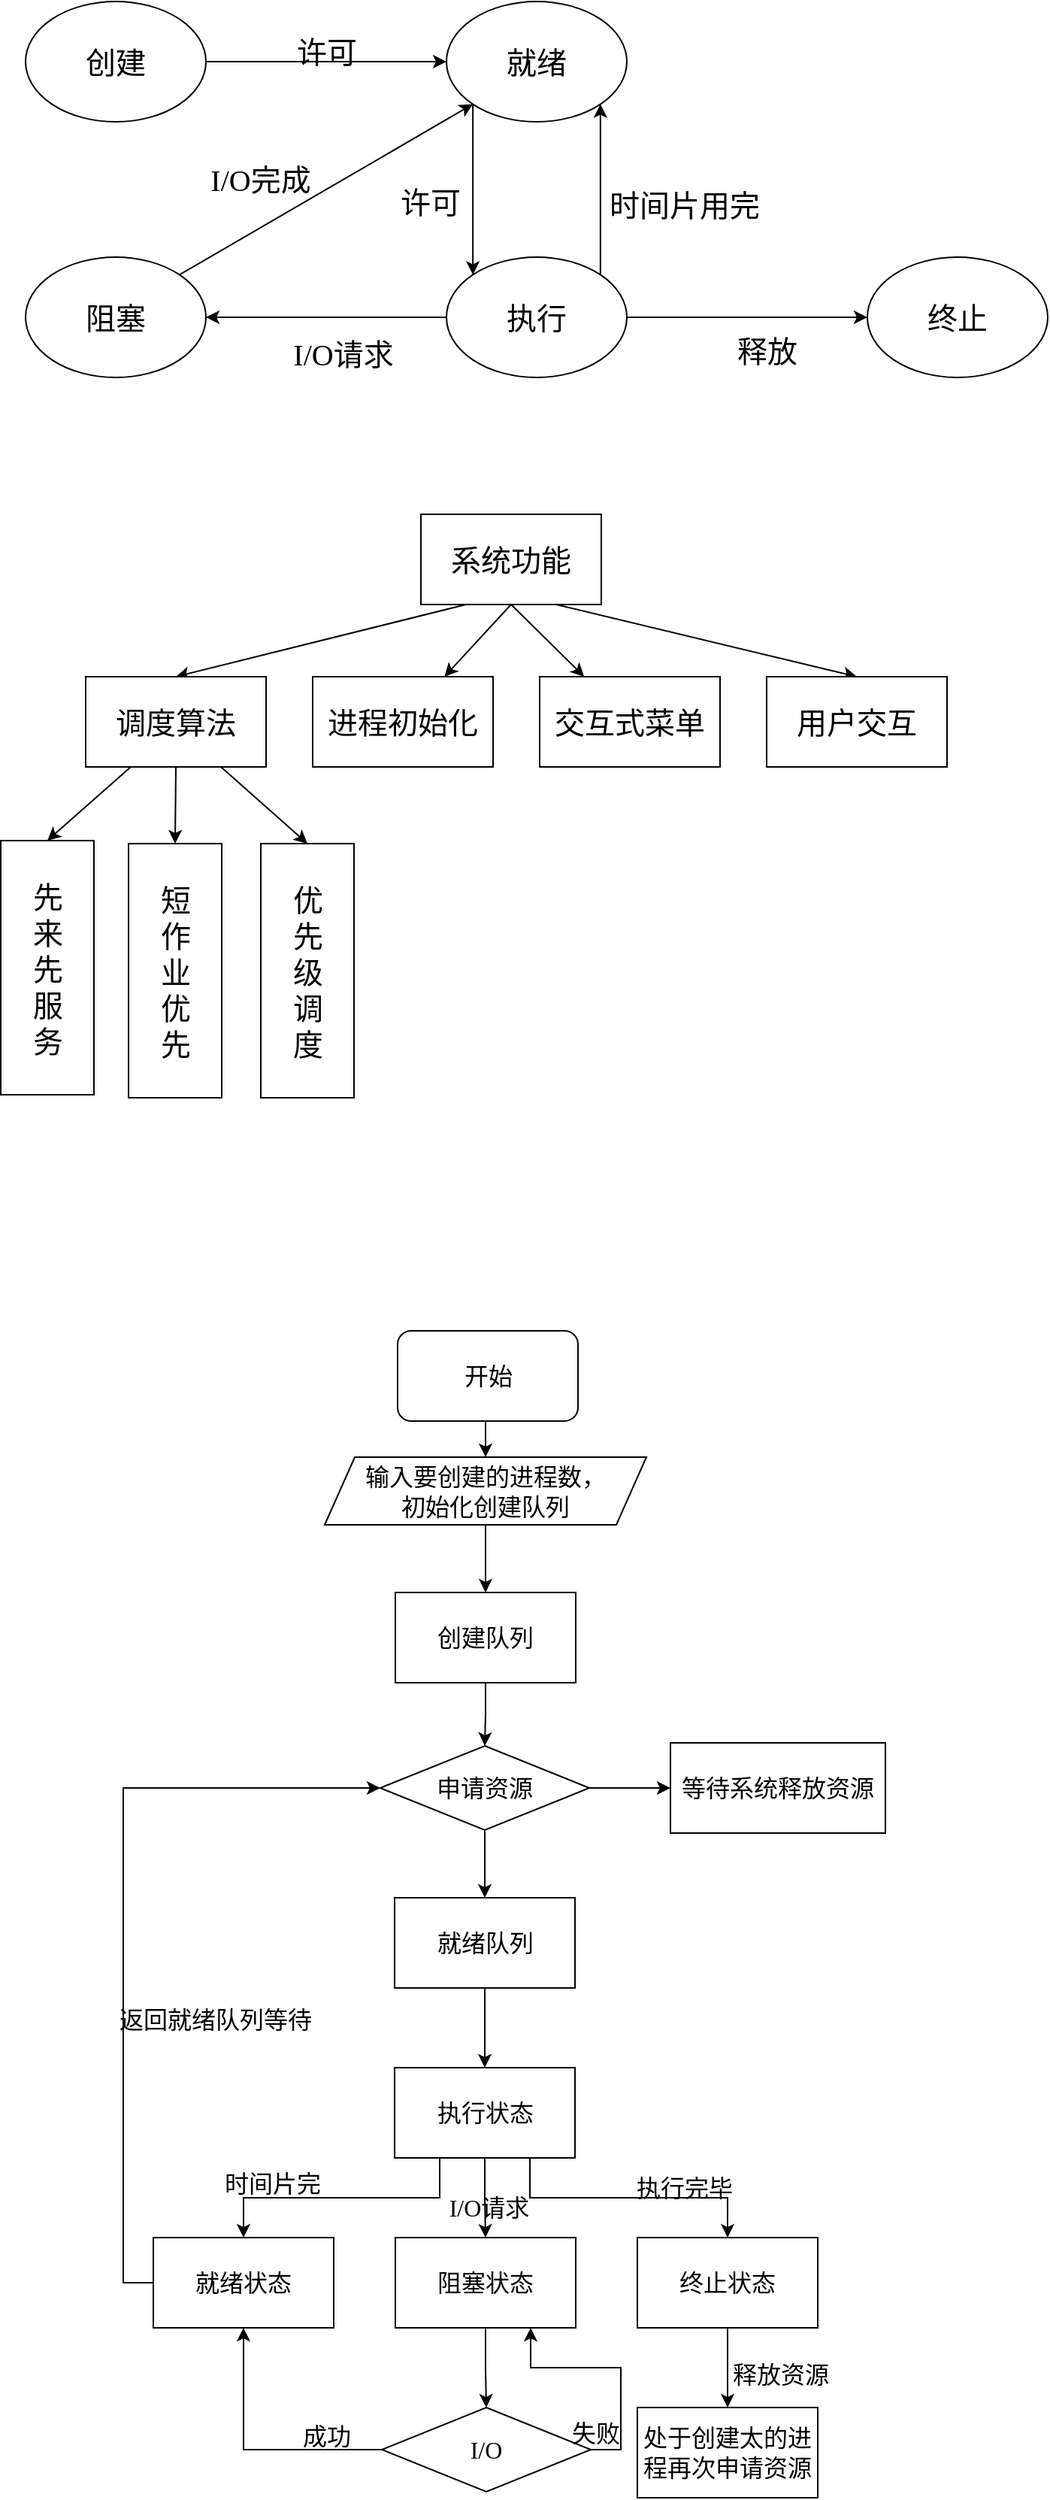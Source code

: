 <mxfile version="22.1.11" type="github" pages="2">
  <diagram name="第 1 页" id="s8fC6JO_HdefF8UsmI9e">
    <mxGraphModel dx="757" dy="865" grid="0" gridSize="10" guides="1" tooltips="1" connect="1" arrows="1" fold="1" page="1" pageScale="1" pageWidth="1654" pageHeight="2336" math="0" shadow="0">
      <root>
        <mxCell id="0" />
        <mxCell id="1" parent="0" />
        <mxCell id="FQh60fMMUSYVPc31U-SW-10" style="edgeStyle=orthogonalEdgeStyle;rounded=0;orthogonalLoop=1;jettySize=auto;html=1;exitX=1;exitY=0.5;exitDx=0;exitDy=0;" edge="1" parent="1" source="FQh60fMMUSYVPc31U-SW-1" target="FQh60fMMUSYVPc31U-SW-6">
          <mxGeometry relative="1" as="geometry" />
        </mxCell>
        <mxCell id="FQh60fMMUSYVPc31U-SW-1" value="&lt;font style=&quot;font-size: 20px;&quot; face=&quot;Hei&quot;&gt;创建&lt;/font&gt;" style="ellipse;whiteSpace=wrap;html=1;" vertex="1" parent="1">
          <mxGeometry x="83" y="164" width="120" height="80" as="geometry" />
        </mxCell>
        <mxCell id="FQh60fMMUSYVPc31U-SW-12" style="rounded=0;orthogonalLoop=1;jettySize=auto;html=1;exitX=0;exitY=1;exitDx=0;exitDy=0;entryX=0;entryY=0;entryDx=0;entryDy=0;" edge="1" parent="1" source="FQh60fMMUSYVPc31U-SW-6" target="FQh60fMMUSYVPc31U-SW-8">
          <mxGeometry relative="1" as="geometry" />
        </mxCell>
        <mxCell id="FQh60fMMUSYVPc31U-SW-6" value="&lt;font face=&quot;Hei&quot;&gt;&lt;span style=&quot;font-size: 20px;&quot;&gt;就绪&lt;/span&gt;&lt;/font&gt;" style="ellipse;whiteSpace=wrap;html=1;" vertex="1" parent="1">
          <mxGeometry x="363" y="164" width="120" height="80" as="geometry" />
        </mxCell>
        <mxCell id="FQh60fMMUSYVPc31U-SW-11" style="rounded=0;orthogonalLoop=1;jettySize=auto;html=1;exitX=1;exitY=0;exitDx=0;exitDy=0;entryX=0;entryY=1;entryDx=0;entryDy=0;" edge="1" parent="1" source="FQh60fMMUSYVPc31U-SW-7" target="FQh60fMMUSYVPc31U-SW-6">
          <mxGeometry relative="1" as="geometry" />
        </mxCell>
        <mxCell id="FQh60fMMUSYVPc31U-SW-7" value="&lt;font style=&quot;font-size: 20px;&quot; face=&quot;Hei&quot;&gt;阻塞&lt;/font&gt;" style="ellipse;whiteSpace=wrap;html=1;" vertex="1" parent="1">
          <mxGeometry x="83" y="334" width="120" height="80" as="geometry" />
        </mxCell>
        <mxCell id="FQh60fMMUSYVPc31U-SW-13" style="rounded=0;orthogonalLoop=1;jettySize=auto;html=1;exitX=1;exitY=0;exitDx=0;exitDy=0;entryX=1;entryY=1;entryDx=0;entryDy=0;" edge="1" parent="1" source="FQh60fMMUSYVPc31U-SW-8" target="FQh60fMMUSYVPc31U-SW-6">
          <mxGeometry relative="1" as="geometry" />
        </mxCell>
        <mxCell id="FQh60fMMUSYVPc31U-SW-14" style="edgeStyle=orthogonalEdgeStyle;rounded=0;orthogonalLoop=1;jettySize=auto;html=1;exitX=1;exitY=0.5;exitDx=0;exitDy=0;" edge="1" parent="1" source="FQh60fMMUSYVPc31U-SW-8" target="FQh60fMMUSYVPc31U-SW-9">
          <mxGeometry relative="1" as="geometry" />
        </mxCell>
        <mxCell id="FQh60fMMUSYVPc31U-SW-15" style="edgeStyle=orthogonalEdgeStyle;rounded=0;orthogonalLoop=1;jettySize=auto;html=1;exitX=0;exitY=0.5;exitDx=0;exitDy=0;" edge="1" parent="1" source="FQh60fMMUSYVPc31U-SW-8" target="FQh60fMMUSYVPc31U-SW-7">
          <mxGeometry relative="1" as="geometry" />
        </mxCell>
        <mxCell id="FQh60fMMUSYVPc31U-SW-8" value="&lt;font style=&quot;font-size: 20px;&quot; face=&quot;Hei&quot;&gt;执行&lt;/font&gt;" style="ellipse;whiteSpace=wrap;html=1;" vertex="1" parent="1">
          <mxGeometry x="363" y="334" width="120" height="80" as="geometry" />
        </mxCell>
        <mxCell id="FQh60fMMUSYVPc31U-SW-9" value="&lt;font style=&quot;font-size: 20px;&quot; face=&quot;Hei&quot;&gt;终止&lt;/font&gt;" style="ellipse;whiteSpace=wrap;html=1;" vertex="1" parent="1">
          <mxGeometry x="643" y="334" width="120" height="80" as="geometry" />
        </mxCell>
        <mxCell id="FQh60fMMUSYVPc31U-SW-16" value="&lt;font face=&quot;Hei&quot; style=&quot;font-size: 20px;&quot;&gt;许可&lt;/font&gt;" style="text;html=1;align=center;verticalAlign=middle;resizable=0;points=[];autosize=1;strokeColor=none;fillColor=none;" vertex="1" parent="1">
          <mxGeometry x="254" y="179" width="58" height="36" as="geometry" />
        </mxCell>
        <mxCell id="FQh60fMMUSYVPc31U-SW-18" value="&lt;font face=&quot;Hei&quot; style=&quot;font-size: 20px;&quot;&gt;释放&lt;/font&gt;" style="text;html=1;align=center;verticalAlign=middle;resizable=0;points=[];autosize=1;strokeColor=none;fillColor=none;" vertex="1" parent="1">
          <mxGeometry x="547" y="378" width="58" height="36" as="geometry" />
        </mxCell>
        <mxCell id="FQh60fMMUSYVPc31U-SW-19" value="&lt;font face=&quot;Hei&quot;&gt;&lt;span style=&quot;font-size: 20px;&quot;&gt;I/O请求&lt;/span&gt;&lt;/font&gt;" style="text;html=1;align=center;verticalAlign=middle;resizable=0;points=[];autosize=1;strokeColor=none;fillColor=none;" vertex="1" parent="1">
          <mxGeometry x="248" y="380" width="92" height="36" as="geometry" />
        </mxCell>
        <mxCell id="FQh60fMMUSYVPc31U-SW-20" value="&lt;font face=&quot;Hei&quot; style=&quot;font-size: 20px;&quot;&gt;时间片用完&lt;/font&gt;" style="text;html=1;align=center;verticalAlign=middle;resizable=0;points=[];autosize=1;strokeColor=none;fillColor=none;" vertex="1" parent="1">
          <mxGeometry x="462" y="281" width="118" height="36" as="geometry" />
        </mxCell>
        <mxCell id="FQh60fMMUSYVPc31U-SW-21" value="&lt;font face=&quot;Hei&quot; style=&quot;font-size: 20px;&quot;&gt;许可&lt;/font&gt;" style="text;html=1;align=center;verticalAlign=middle;resizable=0;points=[];autosize=1;strokeColor=none;fillColor=none;" vertex="1" parent="1">
          <mxGeometry x="323" y="279" width="58" height="36" as="geometry" />
        </mxCell>
        <mxCell id="FQh60fMMUSYVPc31U-SW-22" value="&lt;font face=&quot;Hei&quot; style=&quot;font-size: 20px;&quot;&gt;I/O完成&lt;/font&gt;" style="text;html=1;align=center;verticalAlign=middle;resizable=0;points=[];autosize=1;strokeColor=none;fillColor=none;" vertex="1" parent="1">
          <mxGeometry x="193" y="264" width="92" height="36" as="geometry" />
        </mxCell>
        <mxCell id="FQh60fMMUSYVPc31U-SW-34" style="rounded=0;orthogonalLoop=1;jettySize=auto;html=1;exitX=0.25;exitY=1;exitDx=0;exitDy=0;entryX=0.5;entryY=0;entryDx=0;entryDy=0;" edge="1" parent="1" source="FQh60fMMUSYVPc31U-SW-23" target="FQh60fMMUSYVPc31U-SW-25">
          <mxGeometry relative="1" as="geometry" />
        </mxCell>
        <mxCell id="FQh60fMMUSYVPc31U-SW-35" style="rounded=0;orthogonalLoop=1;jettySize=auto;html=1;exitX=0.5;exitY=1;exitDx=0;exitDy=0;" edge="1" parent="1" source="FQh60fMMUSYVPc31U-SW-23" target="FQh60fMMUSYVPc31U-SW-24">
          <mxGeometry relative="1" as="geometry" />
        </mxCell>
        <mxCell id="FQh60fMMUSYVPc31U-SW-36" style="rounded=0;orthogonalLoop=1;jettySize=auto;html=1;exitX=0.5;exitY=1;exitDx=0;exitDy=0;" edge="1" parent="1" source="FQh60fMMUSYVPc31U-SW-23" target="FQh60fMMUSYVPc31U-SW-27">
          <mxGeometry relative="1" as="geometry" />
        </mxCell>
        <mxCell id="FQh60fMMUSYVPc31U-SW-37" style="rounded=0;orthogonalLoop=1;jettySize=auto;html=1;exitX=0.75;exitY=1;exitDx=0;exitDy=0;entryX=0.5;entryY=0;entryDx=0;entryDy=0;" edge="1" parent="1" source="FQh60fMMUSYVPc31U-SW-23" target="FQh60fMMUSYVPc31U-SW-26">
          <mxGeometry relative="1" as="geometry" />
        </mxCell>
        <mxCell id="FQh60fMMUSYVPc31U-SW-23" value="&lt;font style=&quot;font-size: 20px;&quot; face=&quot;Hei&quot;&gt;系统功能&lt;/font&gt;" style="rounded=0;whiteSpace=wrap;html=1;" vertex="1" parent="1">
          <mxGeometry x="346" y="505" width="120" height="60" as="geometry" />
        </mxCell>
        <mxCell id="FQh60fMMUSYVPc31U-SW-24" value="&lt;font style=&quot;font-size: 20px;&quot; face=&quot;Hei&quot;&gt;进程初始化&lt;/font&gt;" style="rounded=0;whiteSpace=wrap;html=1;" vertex="1" parent="1">
          <mxGeometry x="274" y="613" width="120" height="60" as="geometry" />
        </mxCell>
        <mxCell id="FQh60fMMUSYVPc31U-SW-40" style="rounded=0;orthogonalLoop=1;jettySize=auto;html=1;exitX=0.25;exitY=1;exitDx=0;exitDy=0;entryX=0.5;entryY=0;entryDx=0;entryDy=0;" edge="1" parent="1" source="FQh60fMMUSYVPc31U-SW-25" target="FQh60fMMUSYVPc31U-SW-28">
          <mxGeometry relative="1" as="geometry" />
        </mxCell>
        <mxCell id="FQh60fMMUSYVPc31U-SW-41" style="rounded=0;orthogonalLoop=1;jettySize=auto;html=1;exitX=0.5;exitY=1;exitDx=0;exitDy=0;entryX=0.5;entryY=0;entryDx=0;entryDy=0;" edge="1" parent="1" source="FQh60fMMUSYVPc31U-SW-25" target="FQh60fMMUSYVPc31U-SW-32">
          <mxGeometry relative="1" as="geometry" />
        </mxCell>
        <mxCell id="FQh60fMMUSYVPc31U-SW-42" style="rounded=0;orthogonalLoop=1;jettySize=auto;html=1;exitX=0.75;exitY=1;exitDx=0;exitDy=0;entryX=0.5;entryY=0;entryDx=0;entryDy=0;" edge="1" parent="1" source="FQh60fMMUSYVPc31U-SW-25" target="FQh60fMMUSYVPc31U-SW-31">
          <mxGeometry relative="1" as="geometry" />
        </mxCell>
        <mxCell id="FQh60fMMUSYVPc31U-SW-25" value="&lt;font style=&quot;font-size: 20px;&quot; face=&quot;Hei&quot;&gt;调度算法&lt;/font&gt;" style="rounded=0;whiteSpace=wrap;html=1;" vertex="1" parent="1">
          <mxGeometry x="123" y="613" width="120" height="60" as="geometry" />
        </mxCell>
        <mxCell id="FQh60fMMUSYVPc31U-SW-26" value="&lt;font style=&quot;font-size: 20px;&quot; face=&quot;Hei&quot;&gt;用户交互&lt;/font&gt;" style="rounded=0;whiteSpace=wrap;html=1;" vertex="1" parent="1">
          <mxGeometry x="576" y="613" width="120" height="60" as="geometry" />
        </mxCell>
        <mxCell id="FQh60fMMUSYVPc31U-SW-27" value="&lt;font style=&quot;font-size: 20px;&quot; face=&quot;Hei&quot;&gt;交互式菜单&lt;/font&gt;" style="rounded=0;whiteSpace=wrap;html=1;" vertex="1" parent="1">
          <mxGeometry x="425" y="613" width="120" height="60" as="geometry" />
        </mxCell>
        <mxCell id="FQh60fMMUSYVPc31U-SW-28" value="&lt;font style=&quot;font-size: 20px;&quot; face=&quot;Hei&quot;&gt;先&lt;br&gt;来&lt;br&gt;先&lt;br&gt;服&lt;br&gt;务&lt;/font&gt;" style="rounded=0;whiteSpace=wrap;html=1;" vertex="1" parent="1">
          <mxGeometry x="66.5" y="722" width="62" height="169" as="geometry" />
        </mxCell>
        <mxCell id="FQh60fMMUSYVPc31U-SW-31" value="&lt;font style=&quot;font-size: 20px;&quot; face=&quot;Hei&quot;&gt;优&lt;br&gt;先&lt;br&gt;级&lt;br&gt;调&lt;br&gt;度&lt;/font&gt;" style="rounded=0;whiteSpace=wrap;html=1;" vertex="1" parent="1">
          <mxGeometry x="239.5" y="724" width="62" height="169" as="geometry" />
        </mxCell>
        <mxCell id="FQh60fMMUSYVPc31U-SW-32" value="&lt;font style=&quot;font-size: 20px;&quot; face=&quot;Hei&quot;&gt;短&lt;br&gt;作&lt;br&gt;业&lt;br&gt;优&lt;br&gt;先&lt;/font&gt;" style="rounded=0;whiteSpace=wrap;html=1;" vertex="1" parent="1">
          <mxGeometry x="151.5" y="724" width="62" height="169" as="geometry" />
        </mxCell>
        <mxCell id="FQh60fMMUSYVPc31U-SW-59" style="edgeStyle=orthogonalEdgeStyle;rounded=0;orthogonalLoop=1;jettySize=auto;html=1;exitX=0.5;exitY=1;exitDx=0;exitDy=0;entryX=0.5;entryY=0;entryDx=0;entryDy=0;fontFamily=Hei;fontSize=16;" edge="1" parent="1" source="FQh60fMMUSYVPc31U-SW-45" target="FQh60fMMUSYVPc31U-SW-46">
          <mxGeometry relative="1" as="geometry" />
        </mxCell>
        <mxCell id="FQh60fMMUSYVPc31U-SW-45" value="开始" style="rounded=1;whiteSpace=wrap;html=1;fontFamily=Hei;fontSize=16;" vertex="1" parent="1">
          <mxGeometry x="330.5" y="1048" width="120" height="60" as="geometry" />
        </mxCell>
        <mxCell id="FQh60fMMUSYVPc31U-SW-60" style="edgeStyle=orthogonalEdgeStyle;rounded=0;orthogonalLoop=1;jettySize=auto;html=1;exitX=0.5;exitY=1;exitDx=0;exitDy=0;fontFamily=Hei;fontSize=16;" edge="1" parent="1" source="FQh60fMMUSYVPc31U-SW-46" target="FQh60fMMUSYVPc31U-SW-47">
          <mxGeometry relative="1" as="geometry" />
        </mxCell>
        <mxCell id="FQh60fMMUSYVPc31U-SW-46" value="输入要创建的进程数，&lt;br style=&quot;font-size: 16px;&quot;&gt;初始化创建队列" style="shape=parallelogram;perimeter=parallelogramPerimeter;whiteSpace=wrap;html=1;fixedSize=1;fontFamily=Hei;fontSize=16;" vertex="1" parent="1">
          <mxGeometry x="282" y="1132" width="214" height="45" as="geometry" />
        </mxCell>
        <mxCell id="FQh60fMMUSYVPc31U-SW-61" style="edgeStyle=orthogonalEdgeStyle;rounded=0;orthogonalLoop=1;jettySize=auto;html=1;exitX=0.5;exitY=1;exitDx=0;exitDy=0;entryX=0.5;entryY=0;entryDx=0;entryDy=0;fontFamily=Hei;fontSize=16;" edge="1" parent="1" source="FQh60fMMUSYVPc31U-SW-47" target="FQh60fMMUSYVPc31U-SW-49">
          <mxGeometry relative="1" as="geometry" />
        </mxCell>
        <mxCell id="FQh60fMMUSYVPc31U-SW-47" value="创建队列" style="rounded=0;whiteSpace=wrap;html=1;fontFamily=Hei;fontSize=16;" vertex="1" parent="1">
          <mxGeometry x="329" y="1222" width="120" height="60" as="geometry" />
        </mxCell>
        <mxCell id="FQh60fMMUSYVPc31U-SW-58" style="edgeStyle=orthogonalEdgeStyle;rounded=0;orthogonalLoop=1;jettySize=auto;html=1;exitX=1;exitY=0.5;exitDx=0;exitDy=0;entryX=0;entryY=0.5;entryDx=0;entryDy=0;fontFamily=Hei;fontSize=16;" edge="1" parent="1" source="FQh60fMMUSYVPc31U-SW-49" target="FQh60fMMUSYVPc31U-SW-50">
          <mxGeometry relative="1" as="geometry" />
        </mxCell>
        <mxCell id="FQh60fMMUSYVPc31U-SW-62" style="edgeStyle=orthogonalEdgeStyle;rounded=0;orthogonalLoop=1;jettySize=auto;html=1;exitX=0.5;exitY=1;exitDx=0;exitDy=0;entryX=0.5;entryY=0;entryDx=0;entryDy=0;fontFamily=Hei;fontSize=16;" edge="1" parent="1" source="FQh60fMMUSYVPc31U-SW-49" target="FQh60fMMUSYVPc31U-SW-51">
          <mxGeometry relative="1" as="geometry" />
        </mxCell>
        <mxCell id="FQh60fMMUSYVPc31U-SW-49" value="申请资源" style="rhombus;whiteSpace=wrap;html=1;fontFamily=Hei;fontSize=16;" vertex="1" parent="1">
          <mxGeometry x="319" y="1324" width="139" height="56" as="geometry" />
        </mxCell>
        <mxCell id="FQh60fMMUSYVPc31U-SW-50" value="等待系统释放资源" style="rounded=0;whiteSpace=wrap;html=1;fontFamily=Hei;fontSize=16;" vertex="1" parent="1">
          <mxGeometry x="512" y="1322" width="143" height="60" as="geometry" />
        </mxCell>
        <mxCell id="FQh60fMMUSYVPc31U-SW-63" style="edgeStyle=orthogonalEdgeStyle;rounded=0;orthogonalLoop=1;jettySize=auto;html=1;exitX=0.5;exitY=1;exitDx=0;exitDy=0;entryX=0.5;entryY=0;entryDx=0;entryDy=0;fontFamily=Hei;fontSize=16;" edge="1" parent="1" source="FQh60fMMUSYVPc31U-SW-51" target="FQh60fMMUSYVPc31U-SW-52">
          <mxGeometry relative="1" as="geometry" />
        </mxCell>
        <mxCell id="FQh60fMMUSYVPc31U-SW-51" value="就绪队列" style="rounded=0;whiteSpace=wrap;html=1;fontFamily=Hei;fontSize=16;" vertex="1" parent="1">
          <mxGeometry x="328.5" y="1425" width="120" height="60" as="geometry" />
        </mxCell>
        <mxCell id="FQh60fMMUSYVPc31U-SW-64" style="edgeStyle=orthogonalEdgeStyle;rounded=0;orthogonalLoop=1;jettySize=auto;html=1;exitX=0.25;exitY=1;exitDx=0;exitDy=0;entryX=0.5;entryY=0;entryDx=0;entryDy=0;fontFamily=Hei;fontSize=16;" edge="1" parent="1" source="FQh60fMMUSYVPc31U-SW-52" target="FQh60fMMUSYVPc31U-SW-53">
          <mxGeometry relative="1" as="geometry" />
        </mxCell>
        <mxCell id="FQh60fMMUSYVPc31U-SW-65" style="edgeStyle=orthogonalEdgeStyle;rounded=0;orthogonalLoop=1;jettySize=auto;html=1;exitX=0.5;exitY=1;exitDx=0;exitDy=0;entryX=0.5;entryY=0;entryDx=0;entryDy=0;fontFamily=Hei;fontSize=16;" edge="1" parent="1" source="FQh60fMMUSYVPc31U-SW-52" target="FQh60fMMUSYVPc31U-SW-54">
          <mxGeometry relative="1" as="geometry" />
        </mxCell>
        <mxCell id="FQh60fMMUSYVPc31U-SW-66" style="edgeStyle=orthogonalEdgeStyle;rounded=0;orthogonalLoop=1;jettySize=auto;html=1;exitX=0.75;exitY=1;exitDx=0;exitDy=0;entryX=0.5;entryY=0;entryDx=0;entryDy=0;fontFamily=Hei;fontSize=16;" edge="1" parent="1" source="FQh60fMMUSYVPc31U-SW-52" target="FQh60fMMUSYVPc31U-SW-55">
          <mxGeometry relative="1" as="geometry" />
        </mxCell>
        <mxCell id="FQh60fMMUSYVPc31U-SW-52" value="执行状态" style="rounded=0;whiteSpace=wrap;html=1;fontFamily=Hei;fontSize=16;" vertex="1" parent="1">
          <mxGeometry x="328.5" y="1538" width="120" height="60" as="geometry" />
        </mxCell>
        <mxCell id="FQh60fMMUSYVPc31U-SW-71" style="edgeStyle=orthogonalEdgeStyle;rounded=0;orthogonalLoop=1;jettySize=auto;html=1;exitX=0;exitY=0.5;exitDx=0;exitDy=0;entryX=0;entryY=0.5;entryDx=0;entryDy=0;fontFamily=Hei;fontSize=16;" edge="1" parent="1" source="FQh60fMMUSYVPc31U-SW-53" target="FQh60fMMUSYVPc31U-SW-49">
          <mxGeometry relative="1" as="geometry" />
        </mxCell>
        <mxCell id="FQh60fMMUSYVPc31U-SW-53" value="就绪状态" style="rounded=0;whiteSpace=wrap;html=1;fontFamily=Hei;fontSize=16;" vertex="1" parent="1">
          <mxGeometry x="168" y="1651" width="120" height="60" as="geometry" />
        </mxCell>
        <mxCell id="FQh60fMMUSYVPc31U-SW-68" style="edgeStyle=orthogonalEdgeStyle;rounded=0;orthogonalLoop=1;jettySize=auto;html=1;exitX=0.5;exitY=1;exitDx=0;exitDy=0;entryX=0.5;entryY=0;entryDx=0;entryDy=0;fontFamily=Hei;fontSize=16;" edge="1" parent="1" source="FQh60fMMUSYVPc31U-SW-54" target="FQh60fMMUSYVPc31U-SW-56">
          <mxGeometry relative="1" as="geometry" />
        </mxCell>
        <mxCell id="FQh60fMMUSYVPc31U-SW-54" value="阻塞状态" style="rounded=0;whiteSpace=wrap;html=1;fontFamily=Hei;fontSize=16;" vertex="1" parent="1">
          <mxGeometry x="329" y="1651" width="120" height="60" as="geometry" />
        </mxCell>
        <mxCell id="FQh60fMMUSYVPc31U-SW-70" style="edgeStyle=orthogonalEdgeStyle;rounded=0;orthogonalLoop=1;jettySize=auto;html=1;exitX=0.5;exitY=1;exitDx=0;exitDy=0;entryX=0.5;entryY=0;entryDx=0;entryDy=0;fontFamily=Hei;fontSize=16;" edge="1" parent="1" source="FQh60fMMUSYVPc31U-SW-55" target="FQh60fMMUSYVPc31U-SW-57">
          <mxGeometry relative="1" as="geometry" />
        </mxCell>
        <mxCell id="FQh60fMMUSYVPc31U-SW-55" value="终止状态" style="rounded=0;whiteSpace=wrap;html=1;fontFamily=Hei;fontSize=16;" vertex="1" parent="1">
          <mxGeometry x="490" y="1651" width="120" height="60" as="geometry" />
        </mxCell>
        <mxCell id="FQh60fMMUSYVPc31U-SW-67" style="edgeStyle=orthogonalEdgeStyle;rounded=0;orthogonalLoop=1;jettySize=auto;html=1;exitX=0;exitY=0.5;exitDx=0;exitDy=0;entryX=0.5;entryY=1;entryDx=0;entryDy=0;fontFamily=Hei;fontSize=16;" edge="1" parent="1" source="FQh60fMMUSYVPc31U-SW-56" target="FQh60fMMUSYVPc31U-SW-53">
          <mxGeometry relative="1" as="geometry" />
        </mxCell>
        <mxCell id="FQh60fMMUSYVPc31U-SW-69" style="edgeStyle=orthogonalEdgeStyle;rounded=0;orthogonalLoop=1;jettySize=auto;html=1;exitX=1;exitY=0.5;exitDx=0;exitDy=0;entryX=0.75;entryY=1;entryDx=0;entryDy=0;fontFamily=Hei;fontSize=16;" edge="1" parent="1" source="FQh60fMMUSYVPc31U-SW-56" target="FQh60fMMUSYVPc31U-SW-54">
          <mxGeometry relative="1" as="geometry" />
        </mxCell>
        <mxCell id="FQh60fMMUSYVPc31U-SW-56" value="I/O" style="rhombus;whiteSpace=wrap;html=1;fontFamily=Hei;fontSize=16;" vertex="1" parent="1">
          <mxGeometry x="320" y="1764" width="139" height="56" as="geometry" />
        </mxCell>
        <mxCell id="FQh60fMMUSYVPc31U-SW-57" value="处于创建太的进程再次申请资源" style="rounded=0;whiteSpace=wrap;html=1;fontFamily=Hei;fontSize=16;" vertex="1" parent="1">
          <mxGeometry x="490" y="1764" width="120" height="60" as="geometry" />
        </mxCell>
        <mxCell id="FQh60fMMUSYVPc31U-SW-72" value="返回就绪队列等待" style="text;html=1;align=center;verticalAlign=middle;resizable=0;points=[];autosize=1;strokeColor=none;fillColor=none;fontFamily=Hei;fontSize=16;" vertex="1" parent="1">
          <mxGeometry x="135.5" y="1490" width="146" height="31" as="geometry" />
        </mxCell>
        <mxCell id="FQh60fMMUSYVPc31U-SW-73" value="时间片完" style="text;html=1;align=center;verticalAlign=middle;resizable=0;points=[];autosize=1;strokeColor=none;fillColor=none;fontFamily=Hei;fontSize=16;" vertex="1" parent="1">
          <mxGeometry x="205.5" y="1599" width="82" height="31" as="geometry" />
        </mxCell>
        <mxCell id="FQh60fMMUSYVPc31U-SW-74" value="I/O请求" style="text;html=1;align=center;verticalAlign=middle;resizable=0;points=[];autosize=1;strokeColor=none;fillColor=none;fontFamily=Hei;fontSize=16;" vertex="1" parent="1">
          <mxGeometry x="352.5" y="1615" width="77" height="31" as="geometry" />
        </mxCell>
        <mxCell id="FQh60fMMUSYVPc31U-SW-75" value="执行完毕" style="text;html=1;align=center;verticalAlign=middle;resizable=0;points=[];autosize=1;strokeColor=none;fillColor=none;fontFamily=Hei;fontSize=16;" vertex="1" parent="1">
          <mxGeometry x="480" y="1602" width="82" height="31" as="geometry" />
        </mxCell>
        <mxCell id="FQh60fMMUSYVPc31U-SW-76" value="释放资源" style="text;html=1;align=center;verticalAlign=middle;resizable=0;points=[];autosize=1;strokeColor=none;fillColor=none;fontFamily=Hei;fontSize=16;" vertex="1" parent="1">
          <mxGeometry x="544" y="1726" width="82" height="31" as="geometry" />
        </mxCell>
        <mxCell id="FQh60fMMUSYVPc31U-SW-77" value="失败" style="text;html=1;align=center;verticalAlign=middle;resizable=0;points=[];autosize=1;strokeColor=none;fillColor=none;fontFamily=Hei;fontSize=16;" vertex="1" parent="1">
          <mxGeometry x="437" y="1765" width="50" height="31" as="geometry" />
        </mxCell>
        <mxCell id="FQh60fMMUSYVPc31U-SW-78" value="成功" style="text;html=1;align=center;verticalAlign=middle;resizable=0;points=[];autosize=1;strokeColor=none;fillColor=none;fontFamily=Hei;fontSize=16;" vertex="1" parent="1">
          <mxGeometry x="258" y="1767" width="50" height="31" as="geometry" />
        </mxCell>
      </root>
    </mxGraphModel>
  </diagram>
  <diagram id="kE_n_4Mls9KCbqgtg-AL" name="第 2 页">
    <mxGraphModel dx="1991" dy="2067" grid="0" gridSize="10" guides="1" tooltips="1" connect="1" arrows="1" fold="1" page="1" pageScale="1" pageWidth="1654" pageHeight="2336" math="0" shadow="0">
      <root>
        <mxCell id="0" />
        <mxCell id="1" parent="0" />
        <mxCell id="ObnO9cWw9lql2Vkh7dwU-13" style="edgeStyle=orthogonalEdgeStyle;rounded=0;orthogonalLoop=1;jettySize=auto;html=1;exitX=0.5;exitY=1;exitDx=0;exitDy=0;fontFamily=Hei;fontSize=20;" edge="1" parent="1" source="ObnO9cWw9lql2Vkh7dwU-1" target="ObnO9cWw9lql2Vkh7dwU-2">
          <mxGeometry relative="1" as="geometry" />
        </mxCell>
        <mxCell id="ObnO9cWw9lql2Vkh7dwU-1" value="开始" style="rounded=1;whiteSpace=wrap;html=1;fontFamily=Hei;fontSize=20;" vertex="1" parent="1">
          <mxGeometry x="226" y="36" width="120" height="60" as="geometry" />
        </mxCell>
        <mxCell id="ObnO9cWw9lql2Vkh7dwU-14" style="edgeStyle=orthogonalEdgeStyle;rounded=0;orthogonalLoop=1;jettySize=auto;html=1;exitX=0.5;exitY=1;exitDx=0;exitDy=0;entryX=0.5;entryY=0;entryDx=0;entryDy=0;fontFamily=Hei;fontSize=20;" edge="1" parent="1" source="ObnO9cWw9lql2Vkh7dwU-2" target="ObnO9cWw9lql2Vkh7dwU-3">
          <mxGeometry relative="1" as="geometry" />
        </mxCell>
        <mxCell id="ObnO9cWw9lql2Vkh7dwU-15" style="edgeStyle=orthogonalEdgeStyle;rounded=0;orthogonalLoop=1;jettySize=auto;html=1;exitX=0.5;exitY=1;exitDx=0;exitDy=0;entryX=0.5;entryY=0;entryDx=0;entryDy=0;fontFamily=Hei;fontSize=20;" edge="1" parent="1" source="ObnO9cWw9lql2Vkh7dwU-2" target="ObnO9cWw9lql2Vkh7dwU-4">
          <mxGeometry relative="1" as="geometry" />
        </mxCell>
        <mxCell id="ObnO9cWw9lql2Vkh7dwU-2" value="创建共享内存和信号量" style="rounded=0;whiteSpace=wrap;html=1;fontFamily=Hei;fontSize=20;" vertex="1" parent="1">
          <mxGeometry x="226" y="143" width="120" height="60" as="geometry" />
        </mxCell>
        <mxCell id="ObnO9cWw9lql2Vkh7dwU-17" style="edgeStyle=orthogonalEdgeStyle;rounded=0;orthogonalLoop=1;jettySize=auto;html=1;exitX=0.5;exitY=1;exitDx=0;exitDy=0;entryX=0.5;entryY=0;entryDx=0;entryDy=0;fontFamily=Hei;fontSize=20;" edge="1" parent="1" source="ObnO9cWw9lql2Vkh7dwU-3" target="ObnO9cWw9lql2Vkh7dwU-12">
          <mxGeometry relative="1" as="geometry" />
        </mxCell>
        <mxCell id="ObnO9cWw9lql2Vkh7dwU-3" value="创建生产者进程" style="rounded=0;whiteSpace=wrap;html=1;fontFamily=Hei;fontSize=20;" vertex="1" parent="1">
          <mxGeometry x="74" y="249" width="120" height="60" as="geometry" />
        </mxCell>
        <mxCell id="ObnO9cWw9lql2Vkh7dwU-43" style="edgeStyle=orthogonalEdgeStyle;rounded=0;orthogonalLoop=1;jettySize=auto;html=1;exitX=0.5;exitY=1;exitDx=0;exitDy=0;entryX=0.5;entryY=0;entryDx=0;entryDy=0;fontFamily=Hei;fontSize=20;" edge="1" parent="1" source="ObnO9cWw9lql2Vkh7dwU-4" target="ObnO9cWw9lql2Vkh7dwU-37">
          <mxGeometry relative="1" as="geometry" />
        </mxCell>
        <mxCell id="ObnO9cWw9lql2Vkh7dwU-4" value="创建两个消费者进程" style="rounded=0;whiteSpace=wrap;html=1;fontFamily=Hei;fontSize=20;" vertex="1" parent="1">
          <mxGeometry x="375.5" y="249" width="120" height="60" as="geometry" />
        </mxCell>
        <mxCell id="ObnO9cWw9lql2Vkh7dwU-24" style="edgeStyle=orthogonalEdgeStyle;rounded=0;orthogonalLoop=1;jettySize=auto;html=1;exitX=0.5;exitY=1;exitDx=0;exitDy=0;fontFamily=Hei;fontSize=20;" edge="1" parent="1" source="ObnO9cWw9lql2Vkh7dwU-5" target="ObnO9cWw9lql2Vkh7dwU-6">
          <mxGeometry relative="1" as="geometry" />
        </mxCell>
        <mxCell id="ObnO9cWw9lql2Vkh7dwU-5" value="获取互斥信号量" style="rounded=0;whiteSpace=wrap;html=1;fontFamily=Hei;fontSize=20;" vertex="1" parent="1">
          <mxGeometry x="74" y="451" width="120" height="60" as="geometry" />
        </mxCell>
        <mxCell id="ObnO9cWw9lql2Vkh7dwU-25" style="edgeStyle=orthogonalEdgeStyle;rounded=0;orthogonalLoop=1;jettySize=auto;html=1;exitX=0.5;exitY=1;exitDx=0;exitDy=0;fontFamily=Hei;fontSize=20;" edge="1" parent="1" source="ObnO9cWw9lql2Vkh7dwU-6" target="ObnO9cWw9lql2Vkh7dwU-7">
          <mxGeometry relative="1" as="geometry" />
        </mxCell>
        <mxCell id="ObnO9cWw9lql2Vkh7dwU-6" value="生成产品" style="rounded=0;whiteSpace=wrap;html=1;fontFamily=Hei;fontSize=20;" vertex="1" parent="1">
          <mxGeometry x="74" y="551" width="120" height="60" as="geometry" />
        </mxCell>
        <mxCell id="ObnO9cWw9lql2Vkh7dwU-28" style="edgeStyle=orthogonalEdgeStyle;rounded=0;orthogonalLoop=1;jettySize=auto;html=1;exitX=0.5;exitY=1;exitDx=0;exitDy=0;entryX=0.5;entryY=0;entryDx=0;entryDy=0;fontFamily=Hei;fontSize=20;" edge="1" parent="1" source="ObnO9cWw9lql2Vkh7dwU-7" target="ObnO9cWw9lql2Vkh7dwU-26">
          <mxGeometry relative="1" as="geometry" />
        </mxCell>
        <mxCell id="ObnO9cWw9lql2Vkh7dwU-7" value="释放互斥信号量" style="rounded=0;whiteSpace=wrap;html=1;fontFamily=Hei;fontSize=20;" vertex="1" parent="1">
          <mxGeometry x="74" y="651" width="120" height="60" as="geometry" />
        </mxCell>
        <mxCell id="ObnO9cWw9lql2Vkh7dwU-18" style="edgeStyle=orthogonalEdgeStyle;rounded=0;orthogonalLoop=1;jettySize=auto;html=1;exitX=0.5;exitY=1;exitDx=0;exitDy=0;entryX=0.5;entryY=0;entryDx=0;entryDy=0;fontFamily=Hei;fontSize=20;" edge="1" parent="1" source="ObnO9cWw9lql2Vkh7dwU-12" target="ObnO9cWw9lql2Vkh7dwU-5">
          <mxGeometry relative="1" as="geometry" />
        </mxCell>
        <mxCell id="ObnO9cWw9lql2Vkh7dwU-22" style="edgeStyle=orthogonalEdgeStyle;rounded=0;orthogonalLoop=1;jettySize=auto;html=1;exitX=1;exitY=0.5;exitDx=0;exitDy=0;entryX=0;entryY=0.5;entryDx=0;entryDy=0;fontFamily=Hei;fontSize=20;" edge="1" parent="1" source="ObnO9cWw9lql2Vkh7dwU-12" target="ObnO9cWw9lql2Vkh7dwU-20">
          <mxGeometry relative="1" as="geometry" />
        </mxCell>
        <mxCell id="ObnO9cWw9lql2Vkh7dwU-12" value="缓冲区是否已满" style="rhombus;whiteSpace=wrap;html=1;fontFamily=Hei;fontSize=18;" vertex="1" parent="1">
          <mxGeometry x="44.5" y="349" width="179" height="60" as="geometry" />
        </mxCell>
        <mxCell id="ObnO9cWw9lql2Vkh7dwU-19" value="否" style="text;html=1;align=center;verticalAlign=middle;resizable=0;points=[];autosize=1;strokeColor=none;fillColor=none;fontFamily=Hei;fontSize=20;" vertex="1" parent="1">
          <mxGeometry x="138" y="411" width="38" height="36" as="geometry" />
        </mxCell>
        <mxCell id="ObnO9cWw9lql2Vkh7dwU-20" value="阻塞若干时间" style="rounded=0;whiteSpace=wrap;html=1;fontFamily=Hei;fontSize=20;" vertex="1" parent="1">
          <mxGeometry x="243.5" y="352.5" width="85" height="53" as="geometry" />
        </mxCell>
        <mxCell id="ObnO9cWw9lql2Vkh7dwU-23" value="是" style="text;html=1;align=center;verticalAlign=middle;resizable=0;points=[];autosize=1;strokeColor=none;fillColor=none;fontFamily=Hei;fontSize=20;" vertex="1" parent="1">
          <mxGeometry x="215" y="381" width="38" height="36" as="geometry" />
        </mxCell>
        <mxCell id="ObnO9cWw9lql2Vkh7dwU-56" style="edgeStyle=orthogonalEdgeStyle;rounded=0;orthogonalLoop=1;jettySize=auto;html=1;exitX=0;exitY=0.5;exitDx=0;exitDy=0;entryX=0.5;entryY=0;entryDx=0;entryDy=0;fontFamily=Hei;fontSize=20;" edge="1" parent="1" source="ObnO9cWw9lql2Vkh7dwU-26" target="ObnO9cWw9lql2Vkh7dwU-12">
          <mxGeometry relative="1" as="geometry">
            <Array as="points">
              <mxPoint x="32" y="781" />
              <mxPoint x="32" y="329" />
              <mxPoint x="134" y="329" />
            </Array>
          </mxGeometry>
        </mxCell>
        <mxCell id="ObnO9cWw9lql2Vkh7dwU-26" value="增加缓冲区满的信号量" style="rounded=0;whiteSpace=wrap;html=1;fontFamily=Hei;fontSize=20;" vertex="1" parent="1">
          <mxGeometry x="74" y="751" width="120" height="60" as="geometry" />
        </mxCell>
        <mxCell id="ObnO9cWw9lql2Vkh7dwU-29" style="edgeStyle=orthogonalEdgeStyle;rounded=0;orthogonalLoop=1;jettySize=auto;html=1;exitX=0.5;exitY=1;exitDx=0;exitDy=0;fontFamily=Hei;fontSize=20;" edge="1" parent="1" source="ObnO9cWw9lql2Vkh7dwU-30" target="ObnO9cWw9lql2Vkh7dwU-32">
          <mxGeometry relative="1" as="geometry" />
        </mxCell>
        <mxCell id="ObnO9cWw9lql2Vkh7dwU-30" value="获取互斥信号量" style="rounded=0;whiteSpace=wrap;html=1;fontFamily=Hei;fontSize=20;" vertex="1" parent="1">
          <mxGeometry x="375.5" y="454.5" width="120" height="60" as="geometry" />
        </mxCell>
        <mxCell id="ObnO9cWw9lql2Vkh7dwU-31" style="edgeStyle=orthogonalEdgeStyle;rounded=0;orthogonalLoop=1;jettySize=auto;html=1;exitX=0.5;exitY=1;exitDx=0;exitDy=0;fontFamily=Hei;fontSize=20;" edge="1" parent="1" source="ObnO9cWw9lql2Vkh7dwU-32" target="ObnO9cWw9lql2Vkh7dwU-34">
          <mxGeometry relative="1" as="geometry" />
        </mxCell>
        <mxCell id="ObnO9cWw9lql2Vkh7dwU-32" value="取出产品" style="rounded=0;whiteSpace=wrap;html=1;fontFamily=Hei;fontSize=20;" vertex="1" parent="1">
          <mxGeometry x="375.5" y="554.5" width="120" height="60" as="geometry" />
        </mxCell>
        <mxCell id="ObnO9cWw9lql2Vkh7dwU-33" style="edgeStyle=orthogonalEdgeStyle;rounded=0;orthogonalLoop=1;jettySize=auto;html=1;exitX=0.5;exitY=1;exitDx=0;exitDy=0;entryX=0.5;entryY=0;entryDx=0;entryDy=0;fontFamily=Hei;fontSize=20;" edge="1" parent="1" source="ObnO9cWw9lql2Vkh7dwU-34" target="ObnO9cWw9lql2Vkh7dwU-42">
          <mxGeometry relative="1" as="geometry" />
        </mxCell>
        <mxCell id="ObnO9cWw9lql2Vkh7dwU-34" value="释放互斥信号量" style="rounded=0;whiteSpace=wrap;html=1;fontFamily=Hei;fontSize=20;" vertex="1" parent="1">
          <mxGeometry x="375.5" y="654.5" width="120" height="60" as="geometry" />
        </mxCell>
        <mxCell id="ObnO9cWw9lql2Vkh7dwU-35" style="edgeStyle=orthogonalEdgeStyle;rounded=0;orthogonalLoop=1;jettySize=auto;html=1;exitX=0.5;exitY=1;exitDx=0;exitDy=0;entryX=0.5;entryY=0;entryDx=0;entryDy=0;fontFamily=Hei;fontSize=20;" edge="1" parent="1" source="ObnO9cWw9lql2Vkh7dwU-37" target="ObnO9cWw9lql2Vkh7dwU-30">
          <mxGeometry relative="1" as="geometry" />
        </mxCell>
        <mxCell id="ObnO9cWw9lql2Vkh7dwU-49" style="edgeStyle=orthogonalEdgeStyle;rounded=0;orthogonalLoop=1;jettySize=auto;html=1;exitX=0;exitY=0.5;exitDx=0;exitDy=0;fontFamily=Hei;fontSize=20;" edge="1" parent="1" source="ObnO9cWw9lql2Vkh7dwU-37">
          <mxGeometry relative="1" as="geometry">
            <mxPoint x="329.043" y="382" as="targetPoint" />
          </mxGeometry>
        </mxCell>
        <mxCell id="ObnO9cWw9lql2Vkh7dwU-37" value="缓冲区是否为空" style="rhombus;whiteSpace=wrap;html=1;fontFamily=Hei;fontSize=18;" vertex="1" parent="1">
          <mxGeometry x="346" y="351.5" width="179" height="60" as="geometry" />
        </mxCell>
        <mxCell id="ObnO9cWw9lql2Vkh7dwU-38" value="否" style="text;html=1;align=center;verticalAlign=middle;resizable=0;points=[];autosize=1;strokeColor=none;fillColor=none;fontFamily=Hei;fontSize=20;" vertex="1" parent="1">
          <mxGeometry x="439.5" y="408.5" width="38" height="36" as="geometry" />
        </mxCell>
        <mxCell id="ObnO9cWw9lql2Vkh7dwU-44" style="edgeStyle=orthogonalEdgeStyle;rounded=0;orthogonalLoop=1;jettySize=auto;html=1;exitX=0;exitY=0.5;exitDx=0;exitDy=0;entryX=0.75;entryY=1;entryDx=0;entryDy=0;fontFamily=Hei;fontSize=20;" edge="1" parent="1" source="ObnO9cWw9lql2Vkh7dwU-51" target="ObnO9cWw9lql2Vkh7dwU-20">
          <mxGeometry relative="1" as="geometry" />
        </mxCell>
        <mxCell id="ObnO9cWw9lql2Vkh7dwU-53" style="edgeStyle=orthogonalEdgeStyle;rounded=0;orthogonalLoop=1;jettySize=auto;html=1;exitX=0.5;exitY=1;exitDx=0;exitDy=0;fontFamily=Hei;fontSize=20;" edge="1" parent="1" source="ObnO9cWw9lql2Vkh7dwU-42" target="ObnO9cWw9lql2Vkh7dwU-51">
          <mxGeometry relative="1" as="geometry" />
        </mxCell>
        <mxCell id="ObnO9cWw9lql2Vkh7dwU-42" value="增加缓冲区空的信号量" style="rounded=0;whiteSpace=wrap;html=1;fontFamily=Hei;fontSize=20;" vertex="1" parent="1">
          <mxGeometry x="375.5" y="754.5" width="120" height="60" as="geometry" />
        </mxCell>
        <mxCell id="ObnO9cWw9lql2Vkh7dwU-50" value="是" style="text;html=1;align=center;verticalAlign=middle;resizable=0;points=[];autosize=1;strokeColor=none;fillColor=none;fontFamily=Hei;fontSize=20;" vertex="1" parent="1">
          <mxGeometry x="328.5" y="381" width="38" height="36" as="geometry" />
        </mxCell>
        <mxCell id="ObnO9cWw9lql2Vkh7dwU-54" style="edgeStyle=orthogonalEdgeStyle;rounded=0;orthogonalLoop=1;jettySize=auto;html=1;exitX=0.5;exitY=1;exitDx=0;exitDy=0;fontFamily=Hei;fontSize=20;" edge="1" parent="1" source="ObnO9cWw9lql2Vkh7dwU-51" target="ObnO9cWw9lql2Vkh7dwU-52">
          <mxGeometry relative="1" as="geometry" />
        </mxCell>
        <mxCell id="ObnO9cWw9lql2Vkh7dwU-51" value="处理产品&lt;br&gt;(求和)" style="rounded=0;whiteSpace=wrap;html=1;fontFamily=Hei;fontSize=20;" vertex="1" parent="1">
          <mxGeometry x="375.5" y="855" width="120" height="60" as="geometry" />
        </mxCell>
        <mxCell id="ObnO9cWw9lql2Vkh7dwU-57" style="edgeStyle=orthogonalEdgeStyle;rounded=0;orthogonalLoop=1;jettySize=auto;html=1;exitX=1;exitY=0.5;exitDx=0;exitDy=0;entryX=0.5;entryY=0;entryDx=0;entryDy=0;fontFamily=Hei;fontSize=20;" edge="1" parent="1" source="ObnO9cWw9lql2Vkh7dwU-52" target="ObnO9cWw9lql2Vkh7dwU-30">
          <mxGeometry relative="1" as="geometry" />
        </mxCell>
        <mxCell id="ObnO9cWw9lql2Vkh7dwU-62" style="edgeStyle=orthogonalEdgeStyle;rounded=0;orthogonalLoop=1;jettySize=auto;html=1;exitX=0.5;exitY=1;exitDx=0;exitDy=0;fontFamily=Hei;fontSize=20;" edge="1" parent="1" source="ObnO9cWw9lql2Vkh7dwU-52" target="ObnO9cWw9lql2Vkh7dwU-59">
          <mxGeometry relative="1" as="geometry" />
        </mxCell>
        <mxCell id="ObnO9cWw9lql2Vkh7dwU-52" value="产品是否是结束标志END" style="rhombus;whiteSpace=wrap;html=1;fontFamily=Hei;fontSize=13;" vertex="1" parent="1">
          <mxGeometry x="346" y="956" width="179" height="60" as="geometry" />
        </mxCell>
        <mxCell id="ObnO9cWw9lql2Vkh7dwU-58" value="否" style="text;html=1;align=center;verticalAlign=middle;resizable=0;points=[];autosize=1;strokeColor=none;fillColor=none;fontFamily=Hei;fontSize=20;" vertex="1" parent="1">
          <mxGeometry x="516" y="988" width="38" height="36" as="geometry" />
        </mxCell>
        <mxCell id="ObnO9cWw9lql2Vkh7dwU-66" style="edgeStyle=orthogonalEdgeStyle;rounded=0;orthogonalLoop=1;jettySize=auto;html=1;exitX=0;exitY=0.5;exitDx=0;exitDy=0;entryX=1;entryY=0.5;entryDx=0;entryDy=0;fontFamily=Hei;fontSize=20;" edge="1" parent="1" source="ObnO9cWw9lql2Vkh7dwU-59" target="ObnO9cWw9lql2Vkh7dwU-65">
          <mxGeometry relative="1" as="geometry" />
        </mxCell>
        <mxCell id="ObnO9cWw9lql2Vkh7dwU-59" value="输出累加和" style="rounded=0;whiteSpace=wrap;html=1;fontFamily=Hei;fontSize=20;" vertex="1" parent="1">
          <mxGeometry x="375.5" y="1057" width="120" height="60" as="geometry" />
        </mxCell>
        <mxCell id="ObnO9cWw9lql2Vkh7dwU-63" value="是" style="text;html=1;align=center;verticalAlign=middle;resizable=0;points=[];autosize=1;strokeColor=none;fillColor=none;fontFamily=Hei;fontSize=20;" vertex="1" parent="1">
          <mxGeometry x="439.5" y="1021" width="38" height="36" as="geometry" />
        </mxCell>
        <mxCell id="ObnO9cWw9lql2Vkh7dwU-64" value="结束" style="rounded=1;whiteSpace=wrap;html=1;fontFamily=Hei;fontSize=20;" vertex="1" parent="1">
          <mxGeometry x="226" y="1173" width="120" height="60" as="geometry" />
        </mxCell>
        <mxCell id="ObnO9cWw9lql2Vkh7dwU-67" style="edgeStyle=orthogonalEdgeStyle;rounded=0;orthogonalLoop=1;jettySize=auto;html=1;exitX=0.5;exitY=1;exitDx=0;exitDy=0;fontFamily=Hei;fontSize=20;" edge="1" parent="1" source="ObnO9cWw9lql2Vkh7dwU-65" target="ObnO9cWw9lql2Vkh7dwU-64">
          <mxGeometry relative="1" as="geometry" />
        </mxCell>
        <mxCell id="ObnO9cWw9lql2Vkh7dwU-65" value="清理信号量和共享内存" style="rounded=0;whiteSpace=wrap;html=1;fontFamily=Hei;fontSize=20;" vertex="1" parent="1">
          <mxGeometry x="225" y="1057" width="120" height="60" as="geometry" />
        </mxCell>
        <mxCell id="ObnO9cWw9lql2Vkh7dwU-79" style="edgeStyle=orthogonalEdgeStyle;rounded=0;orthogonalLoop=1;jettySize=auto;html=1;exitX=0.5;exitY=1;exitDx=0;exitDy=0;fontFamily=Hei;fontSize=16;" edge="1" parent="1" source="ObnO9cWw9lql2Vkh7dwU-68" target="ObnO9cWw9lql2Vkh7dwU-69">
          <mxGeometry relative="1" as="geometry" />
        </mxCell>
        <mxCell id="ObnO9cWw9lql2Vkh7dwU-68" value="开始" style="rounded=1;whiteSpace=wrap;html=1;fontFamily=Hei;fontSize=16;" vertex="1" parent="1">
          <mxGeometry x="223.5" y="1323" width="120" height="60" as="geometry" />
        </mxCell>
        <mxCell id="ObnO9cWw9lql2Vkh7dwU-80" style="edgeStyle=orthogonalEdgeStyle;rounded=0;orthogonalLoop=1;jettySize=auto;html=1;exitX=0.5;exitY=1;exitDx=0;exitDy=0;fontFamily=Hei;fontSize=16;" edge="1" parent="1" source="ObnO9cWw9lql2Vkh7dwU-69" target="ObnO9cWw9lql2Vkh7dwU-72">
          <mxGeometry relative="1" as="geometry" />
        </mxCell>
        <mxCell id="ObnO9cWw9lql2Vkh7dwU-69" value="创建进程调度结构体" style="rounded=0;whiteSpace=wrap;html=1;fontFamily=Hei;fontSize=16;" vertex="1" parent="1">
          <mxGeometry x="223" y="1424" width="120" height="60" as="geometry" />
        </mxCell>
        <mxCell id="ObnO9cWw9lql2Vkh7dwU-81" style="edgeStyle=orthogonalEdgeStyle;rounded=0;orthogonalLoop=1;jettySize=auto;html=1;exitX=0.25;exitY=1;exitDx=0;exitDy=0;fontFamily=Hei;fontSize=16;" edge="1" parent="1" source="ObnO9cWw9lql2Vkh7dwU-72" target="ObnO9cWw9lql2Vkh7dwU-73">
          <mxGeometry relative="1" as="geometry" />
        </mxCell>
        <mxCell id="ObnO9cWw9lql2Vkh7dwU-82" style="edgeStyle=orthogonalEdgeStyle;rounded=0;orthogonalLoop=1;jettySize=auto;html=1;exitX=0.5;exitY=1;exitDx=0;exitDy=0;entryX=0.5;entryY=0;entryDx=0;entryDy=0;fontFamily=Hei;fontSize=16;" edge="1" parent="1" source="ObnO9cWw9lql2Vkh7dwU-72" target="ObnO9cWw9lql2Vkh7dwU-74">
          <mxGeometry relative="1" as="geometry" />
        </mxCell>
        <mxCell id="ObnO9cWw9lql2Vkh7dwU-83" style="edgeStyle=orthogonalEdgeStyle;rounded=0;orthogonalLoop=1;jettySize=auto;html=1;exitX=0.75;exitY=1;exitDx=0;exitDy=0;fontFamily=Hei;fontSize=16;" edge="1" parent="1" source="ObnO9cWw9lql2Vkh7dwU-72" target="ObnO9cWw9lql2Vkh7dwU-75">
          <mxGeometry relative="1" as="geometry" />
        </mxCell>
        <mxCell id="ObnO9cWw9lql2Vkh7dwU-72" value="输入选择调度算法" style="shape=parallelogram;perimeter=parallelogramPerimeter;whiteSpace=wrap;html=1;fixedSize=1;fontFamily=Hei;fontSize=16;" vertex="1" parent="1">
          <mxGeometry x="208" y="1524" width="151" height="51" as="geometry" />
        </mxCell>
        <mxCell id="ObnO9cWw9lql2Vkh7dwU-73" value="先来先服务算法" style="rounded=0;whiteSpace=wrap;html=1;fontFamily=Hei;fontSize=16;" vertex="1" parent="1">
          <mxGeometry x="84" y="1647" width="120" height="60" as="geometry" />
        </mxCell>
        <mxCell id="ObnO9cWw9lql2Vkh7dwU-84" style="edgeStyle=orthogonalEdgeStyle;rounded=0;orthogonalLoop=1;jettySize=auto;html=1;exitX=0.5;exitY=1;exitDx=0;exitDy=0;fontFamily=Hei;fontSize=16;" edge="1" parent="1" source="ObnO9cWw9lql2Vkh7dwU-74" target="ObnO9cWw9lql2Vkh7dwU-76">
          <mxGeometry relative="1" as="geometry" />
        </mxCell>
        <mxCell id="ObnO9cWw9lql2Vkh7dwU-74" value="短作业优先算法" style="rounded=0;whiteSpace=wrap;html=1;fontFamily=Hei;fontSize=16;" vertex="1" parent="1">
          <mxGeometry x="224" y="1647" width="120" height="60" as="geometry" />
        </mxCell>
        <mxCell id="ObnO9cWw9lql2Vkh7dwU-75" value="优先级调度算法" style="rounded=0;whiteSpace=wrap;html=1;fontFamily=Hei;fontSize=16;" vertex="1" parent="1">
          <mxGeometry x="364" y="1647" width="120" height="60" as="geometry" />
        </mxCell>
        <mxCell id="ObnO9cWw9lql2Vkh7dwU-85" style="edgeStyle=orthogonalEdgeStyle;rounded=0;orthogonalLoop=1;jettySize=auto;html=1;exitX=0.5;exitY=1;exitDx=0;exitDy=0;fontFamily=Hei;fontSize=16;" edge="1" parent="1" source="ObnO9cWw9lql2Vkh7dwU-76" target="ObnO9cWw9lql2Vkh7dwU-77">
          <mxGeometry relative="1" as="geometry" />
        </mxCell>
        <mxCell id="ObnO9cWw9lql2Vkh7dwU-76" value="输入模拟进程数。进程名称、运行时间和优先级" style="shape=parallelogram;perimeter=parallelogramPerimeter;whiteSpace=wrap;html=1;fixedSize=1;fontFamily=Hei;fontSize=16;" vertex="1" parent="1">
          <mxGeometry x="190" y="1757" width="189" height="77" as="geometry" />
        </mxCell>
        <mxCell id="ObnO9cWw9lql2Vkh7dwU-86" style="edgeStyle=orthogonalEdgeStyle;rounded=0;orthogonalLoop=1;jettySize=auto;html=1;exitX=0.5;exitY=1;exitDx=0;exitDy=0;entryX=0.5;entryY=0;entryDx=0;entryDy=0;fontFamily=Hei;fontSize=16;" edge="1" parent="1" source="ObnO9cWw9lql2Vkh7dwU-77" target="ObnO9cWw9lql2Vkh7dwU-78">
          <mxGeometry relative="1" as="geometry" />
        </mxCell>
        <mxCell id="ObnO9cWw9lql2Vkh7dwU-77" value="完成队列" style="rounded=0;whiteSpace=wrap;html=1;fontFamily=Hei;fontSize=16;" vertex="1" parent="1">
          <mxGeometry x="224.5" y="1890" width="120" height="60" as="geometry" />
        </mxCell>
        <mxCell id="ObnO9cWw9lql2Vkh7dwU-78" value="结束" style="rounded=1;whiteSpace=wrap;html=1;fontFamily=Hei;fontSize=16;" vertex="1" parent="1">
          <mxGeometry x="225" y="1985" width="120" height="60" as="geometry" />
        </mxCell>
        <mxCell id="ObnO9cWw9lql2Vkh7dwU-101" style="edgeStyle=orthogonalEdgeStyle;rounded=0;orthogonalLoop=1;jettySize=auto;html=1;exitX=0.5;exitY=1;exitDx=0;exitDy=0;fontFamily=Hei;fontSize=20;" edge="1" parent="1" source="ObnO9cWw9lql2Vkh7dwU-87" target="ObnO9cWw9lql2Vkh7dwU-88">
          <mxGeometry relative="1" as="geometry" />
        </mxCell>
        <mxCell id="ObnO9cWw9lql2Vkh7dwU-87" value="开始" style="rounded=1;whiteSpace=wrap;html=1;fontFamily=Hei;fontSize=20;" vertex="1" parent="1">
          <mxGeometry x="1003" y="76" width="120" height="60" as="geometry" />
        </mxCell>
        <mxCell id="ObnO9cWw9lql2Vkh7dwU-102" style="edgeStyle=orthogonalEdgeStyle;rounded=0;orthogonalLoop=1;jettySize=auto;html=1;exitX=0.5;exitY=1;exitDx=0;exitDy=0;fontFamily=Hei;fontSize=20;" edge="1" parent="1" source="ObnO9cWw9lql2Vkh7dwU-88" target="ObnO9cWw9lql2Vkh7dwU-89">
          <mxGeometry relative="1" as="geometry" />
        </mxCell>
        <mxCell id="ObnO9cWw9lql2Vkh7dwU-88" value="队列处理" style="rounded=0;whiteSpace=wrap;html=1;fontFamily=Hei;fontSize=20;" vertex="1" parent="1">
          <mxGeometry x="1003" y="178" width="120" height="60" as="geometry" />
        </mxCell>
        <mxCell id="ObnO9cWw9lql2Vkh7dwU-103" style="edgeStyle=orthogonalEdgeStyle;rounded=0;orthogonalLoop=1;jettySize=auto;html=1;exitX=0.5;exitY=1;exitDx=0;exitDy=0;fontFamily=Hei;fontSize=20;" edge="1" parent="1" source="ObnO9cWw9lql2Vkh7dwU-89" target="ObnO9cWw9lql2Vkh7dwU-90">
          <mxGeometry relative="1" as="geometry" />
        </mxCell>
        <mxCell id="ObnO9cWw9lql2Vkh7dwU-89" value="处理就绪队列" style="rounded=0;whiteSpace=wrap;html=1;fontFamily=Hei;fontSize=20;" vertex="1" parent="1">
          <mxGeometry x="1003" y="280" width="120" height="60" as="geometry" />
        </mxCell>
        <mxCell id="ObnO9cWw9lql2Vkh7dwU-104" style="edgeStyle=orthogonalEdgeStyle;rounded=0;orthogonalLoop=1;jettySize=auto;html=1;exitX=0.5;exitY=1;exitDx=0;exitDy=0;fontFamily=Hei;fontSize=20;" edge="1" parent="1" source="ObnO9cWw9lql2Vkh7dwU-90" target="ObnO9cWw9lql2Vkh7dwU-98">
          <mxGeometry relative="1" as="geometry" />
        </mxCell>
        <mxCell id="ObnO9cWw9lql2Vkh7dwU-90" value="打印进程调度表" style="rounded=0;whiteSpace=wrap;html=1;fontFamily=Hei;fontSize=20;" vertex="1" parent="1">
          <mxGeometry x="1003" y="381" width="120" height="60" as="geometry" />
        </mxCell>
        <mxCell id="ObnO9cWw9lql2Vkh7dwU-110" style="edgeStyle=orthogonalEdgeStyle;rounded=0;orthogonalLoop=1;jettySize=auto;html=1;exitX=0.5;exitY=1;exitDx=0;exitDy=0;fontFamily=Hei;fontSize=20;" edge="1" parent="1" source="ObnO9cWw9lql2Vkh7dwU-94" target="ObnO9cWw9lql2Vkh7dwU-95">
          <mxGeometry relative="1" as="geometry" />
        </mxCell>
        <mxCell id="ObnO9cWw9lql2Vkh7dwU-94" value="取出就绪队列头到运行队列" style="rounded=0;whiteSpace=wrap;html=1;fontFamily=Hei;fontSize=20;" vertex="1" parent="1">
          <mxGeometry x="983" y="611" width="159" height="60" as="geometry" />
        </mxCell>
        <mxCell id="ObnO9cWw9lql2Vkh7dwU-111" style="edgeStyle=orthogonalEdgeStyle;rounded=0;orthogonalLoop=1;jettySize=auto;html=1;exitX=0.5;exitY=1;exitDx=0;exitDy=0;fontFamily=Hei;fontSize=20;" edge="1" parent="1" source="ObnO9cWw9lql2Vkh7dwU-95" target="ObnO9cWw9lql2Vkh7dwU-99">
          <mxGeometry relative="1" as="geometry" />
        </mxCell>
        <mxCell id="ObnO9cWw9lql2Vkh7dwU-95" value="模拟进程执行" style="rounded=0;whiteSpace=wrap;html=1;fontFamily=Hei;fontSize=20;" vertex="1" parent="1">
          <mxGeometry x="1003" y="713" width="120" height="60" as="geometry" />
        </mxCell>
        <mxCell id="ObnO9cWw9lql2Vkh7dwU-117" style="edgeStyle=orthogonalEdgeStyle;rounded=0;orthogonalLoop=1;jettySize=auto;html=1;exitX=0.5;exitY=0;exitDx=0;exitDy=0;entryX=0.5;entryY=1;entryDx=0;entryDy=0;fontFamily=Hei;fontSize=20;" edge="1" parent="1" source="ObnO9cWw9lql2Vkh7dwU-96" target="ObnO9cWw9lql2Vkh7dwU-100">
          <mxGeometry relative="1" as="geometry" />
        </mxCell>
        <mxCell id="ObnO9cWw9lql2Vkh7dwU-96" value="输出进程完成" style="rounded=0;whiteSpace=wrap;html=1;fontFamily=Hei;fontSize=20;" vertex="1" parent="1">
          <mxGeometry x="1236" y="719" width="120" height="60" as="geometry" />
        </mxCell>
        <mxCell id="ObnO9cWw9lql2Vkh7dwU-116" style="edgeStyle=orthogonalEdgeStyle;rounded=0;orthogonalLoop=1;jettySize=auto;html=1;exitX=0.5;exitY=0;exitDx=0;exitDy=0;entryX=0.5;entryY=1;entryDx=0;entryDy=0;fontFamily=Hei;fontSize=20;" edge="1" parent="1" source="ObnO9cWw9lql2Vkh7dwU-97" target="ObnO9cWw9lql2Vkh7dwU-96">
          <mxGeometry relative="1" as="geometry" />
        </mxCell>
        <mxCell id="ObnO9cWw9lql2Vkh7dwU-97" value="打印进程调度表" style="rounded=0;whiteSpace=wrap;html=1;fontFamily=Hei;fontSize=20;" vertex="1" parent="1">
          <mxGeometry x="1236" y="827.5" width="120" height="60" as="geometry" />
        </mxCell>
        <mxCell id="ObnO9cWw9lql2Vkh7dwU-105" style="edgeStyle=orthogonalEdgeStyle;rounded=0;orthogonalLoop=1;jettySize=auto;html=1;exitX=0.5;exitY=1;exitDx=0;exitDy=0;fontFamily=Hei;fontSize=20;" edge="1" parent="1" source="ObnO9cWw9lql2Vkh7dwU-98" target="ObnO9cWw9lql2Vkh7dwU-94">
          <mxGeometry relative="1" as="geometry" />
        </mxCell>
        <mxCell id="ObnO9cWw9lql2Vkh7dwU-98" value="就绪队列是否为空" style="rhombus;whiteSpace=wrap;html=1;fontFamily=Hei;fontSize=20;" vertex="1" parent="1">
          <mxGeometry x="959.5" y="482" width="207" height="87" as="geometry" />
        </mxCell>
        <mxCell id="ObnO9cWw9lql2Vkh7dwU-109" style="edgeStyle=orthogonalEdgeStyle;rounded=0;orthogonalLoop=1;jettySize=auto;html=1;exitX=1;exitY=0.5;exitDx=0;exitDy=0;entryX=0;entryY=0.5;entryDx=0;entryDy=0;fontFamily=Hei;fontSize=20;" edge="1" parent="1" source="ObnO9cWw9lql2Vkh7dwU-99" target="ObnO9cWw9lql2Vkh7dwU-97">
          <mxGeometry relative="1" as="geometry" />
        </mxCell>
        <mxCell id="ObnO9cWw9lql2Vkh7dwU-113" style="edgeStyle=orthogonalEdgeStyle;rounded=0;orthogonalLoop=1;jettySize=auto;html=1;exitX=0;exitY=0.5;exitDx=0;exitDy=0;entryX=0;entryY=0.5;entryDx=0;entryDy=0;fontFamily=Hei;fontSize=20;" edge="1" parent="1" source="ObnO9cWw9lql2Vkh7dwU-99" target="ObnO9cWw9lql2Vkh7dwU-95">
          <mxGeometry relative="1" as="geometry" />
        </mxCell>
        <mxCell id="ObnO9cWw9lql2Vkh7dwU-99" value="时间片是否用完" style="rhombus;whiteSpace=wrap;html=1;fontFamily=Hei;fontSize=20;" vertex="1" parent="1">
          <mxGeometry x="959.5" y="814" width="207" height="87" as="geometry" />
        </mxCell>
        <mxCell id="ObnO9cWw9lql2Vkh7dwU-100" value="结束" style="rounded=1;whiteSpace=wrap;html=1;fontFamily=Hei;fontSize=20;" vertex="1" parent="1">
          <mxGeometry x="1236" y="611" width="120" height="60" as="geometry" />
        </mxCell>
        <mxCell id="ObnO9cWw9lql2Vkh7dwU-106" value="是" style="text;html=1;align=center;verticalAlign=middle;resizable=0;points=[];autosize=1;strokeColor=none;fillColor=none;fontFamily=Hei;fontSize=20;" vertex="1" parent="1">
          <mxGeometry x="1076" y="570" width="38" height="36" as="geometry" />
        </mxCell>
        <mxCell id="ObnO9cWw9lql2Vkh7dwU-107" style="edgeStyle=orthogonalEdgeStyle;rounded=0;orthogonalLoop=1;jettySize=auto;html=1;exitX=0;exitY=0.5;exitDx=0;exitDy=0;entryX=0.5;entryY=0;entryDx=0;entryDy=0;fontFamily=Hei;fontSize=20;" edge="1" parent="1" source="ObnO9cWw9lql2Vkh7dwU-98" target="ObnO9cWw9lql2Vkh7dwU-98">
          <mxGeometry relative="1" as="geometry">
            <Array as="points">
              <mxPoint x="940" y="526" />
              <mxPoint x="940" y="462" />
              <mxPoint x="1063" y="462" />
            </Array>
          </mxGeometry>
        </mxCell>
        <mxCell id="ObnO9cWw9lql2Vkh7dwU-108" value="否" style="text;html=1;align=center;verticalAlign=middle;resizable=0;points=[];autosize=1;strokeColor=none;fillColor=none;fontFamily=Hei;fontSize=20;" vertex="1" parent="1">
          <mxGeometry x="939" y="490" width="38" height="36" as="geometry" />
        </mxCell>
        <mxCell id="ObnO9cWw9lql2Vkh7dwU-114" value="否" style="text;html=1;align=center;verticalAlign=middle;resizable=0;points=[];autosize=1;strokeColor=none;fillColor=none;fontFamily=Hei;fontSize=20;" vertex="1" parent="1">
          <mxGeometry x="941" y="828" width="38" height="36" as="geometry" />
        </mxCell>
        <mxCell id="ObnO9cWw9lql2Vkh7dwU-115" value="是" style="text;html=1;align=center;verticalAlign=middle;resizable=0;points=[];autosize=1;strokeColor=none;fillColor=none;fontFamily=Hei;fontSize=20;" vertex="1" parent="1">
          <mxGeometry x="1189" y="831" width="38" height="36" as="geometry" />
        </mxCell>
      </root>
    </mxGraphModel>
  </diagram>
</mxfile>

